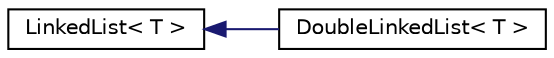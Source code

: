 digraph "Graphical Class Hierarchy"
{
  edge [fontname="Helvetica",fontsize="10",labelfontname="Helvetica",labelfontsize="10"];
  node [fontname="Helvetica",fontsize="10",shape=record];
  rankdir="LR";
  Node1 [label="LinkedList\< T \>",height=0.2,width=0.4,color="black", fillcolor="white", style="filled",URL="$classLinkedList.html"];
  Node1 -> Node2 [dir="back",color="midnightblue",fontsize="10",style="solid",fontname="Helvetica"];
  Node2 [label="DoubleLinkedList\< T \>",height=0.2,width=0.4,color="black", fillcolor="white", style="filled",URL="$classDoubleLinkedList.html"];
}
